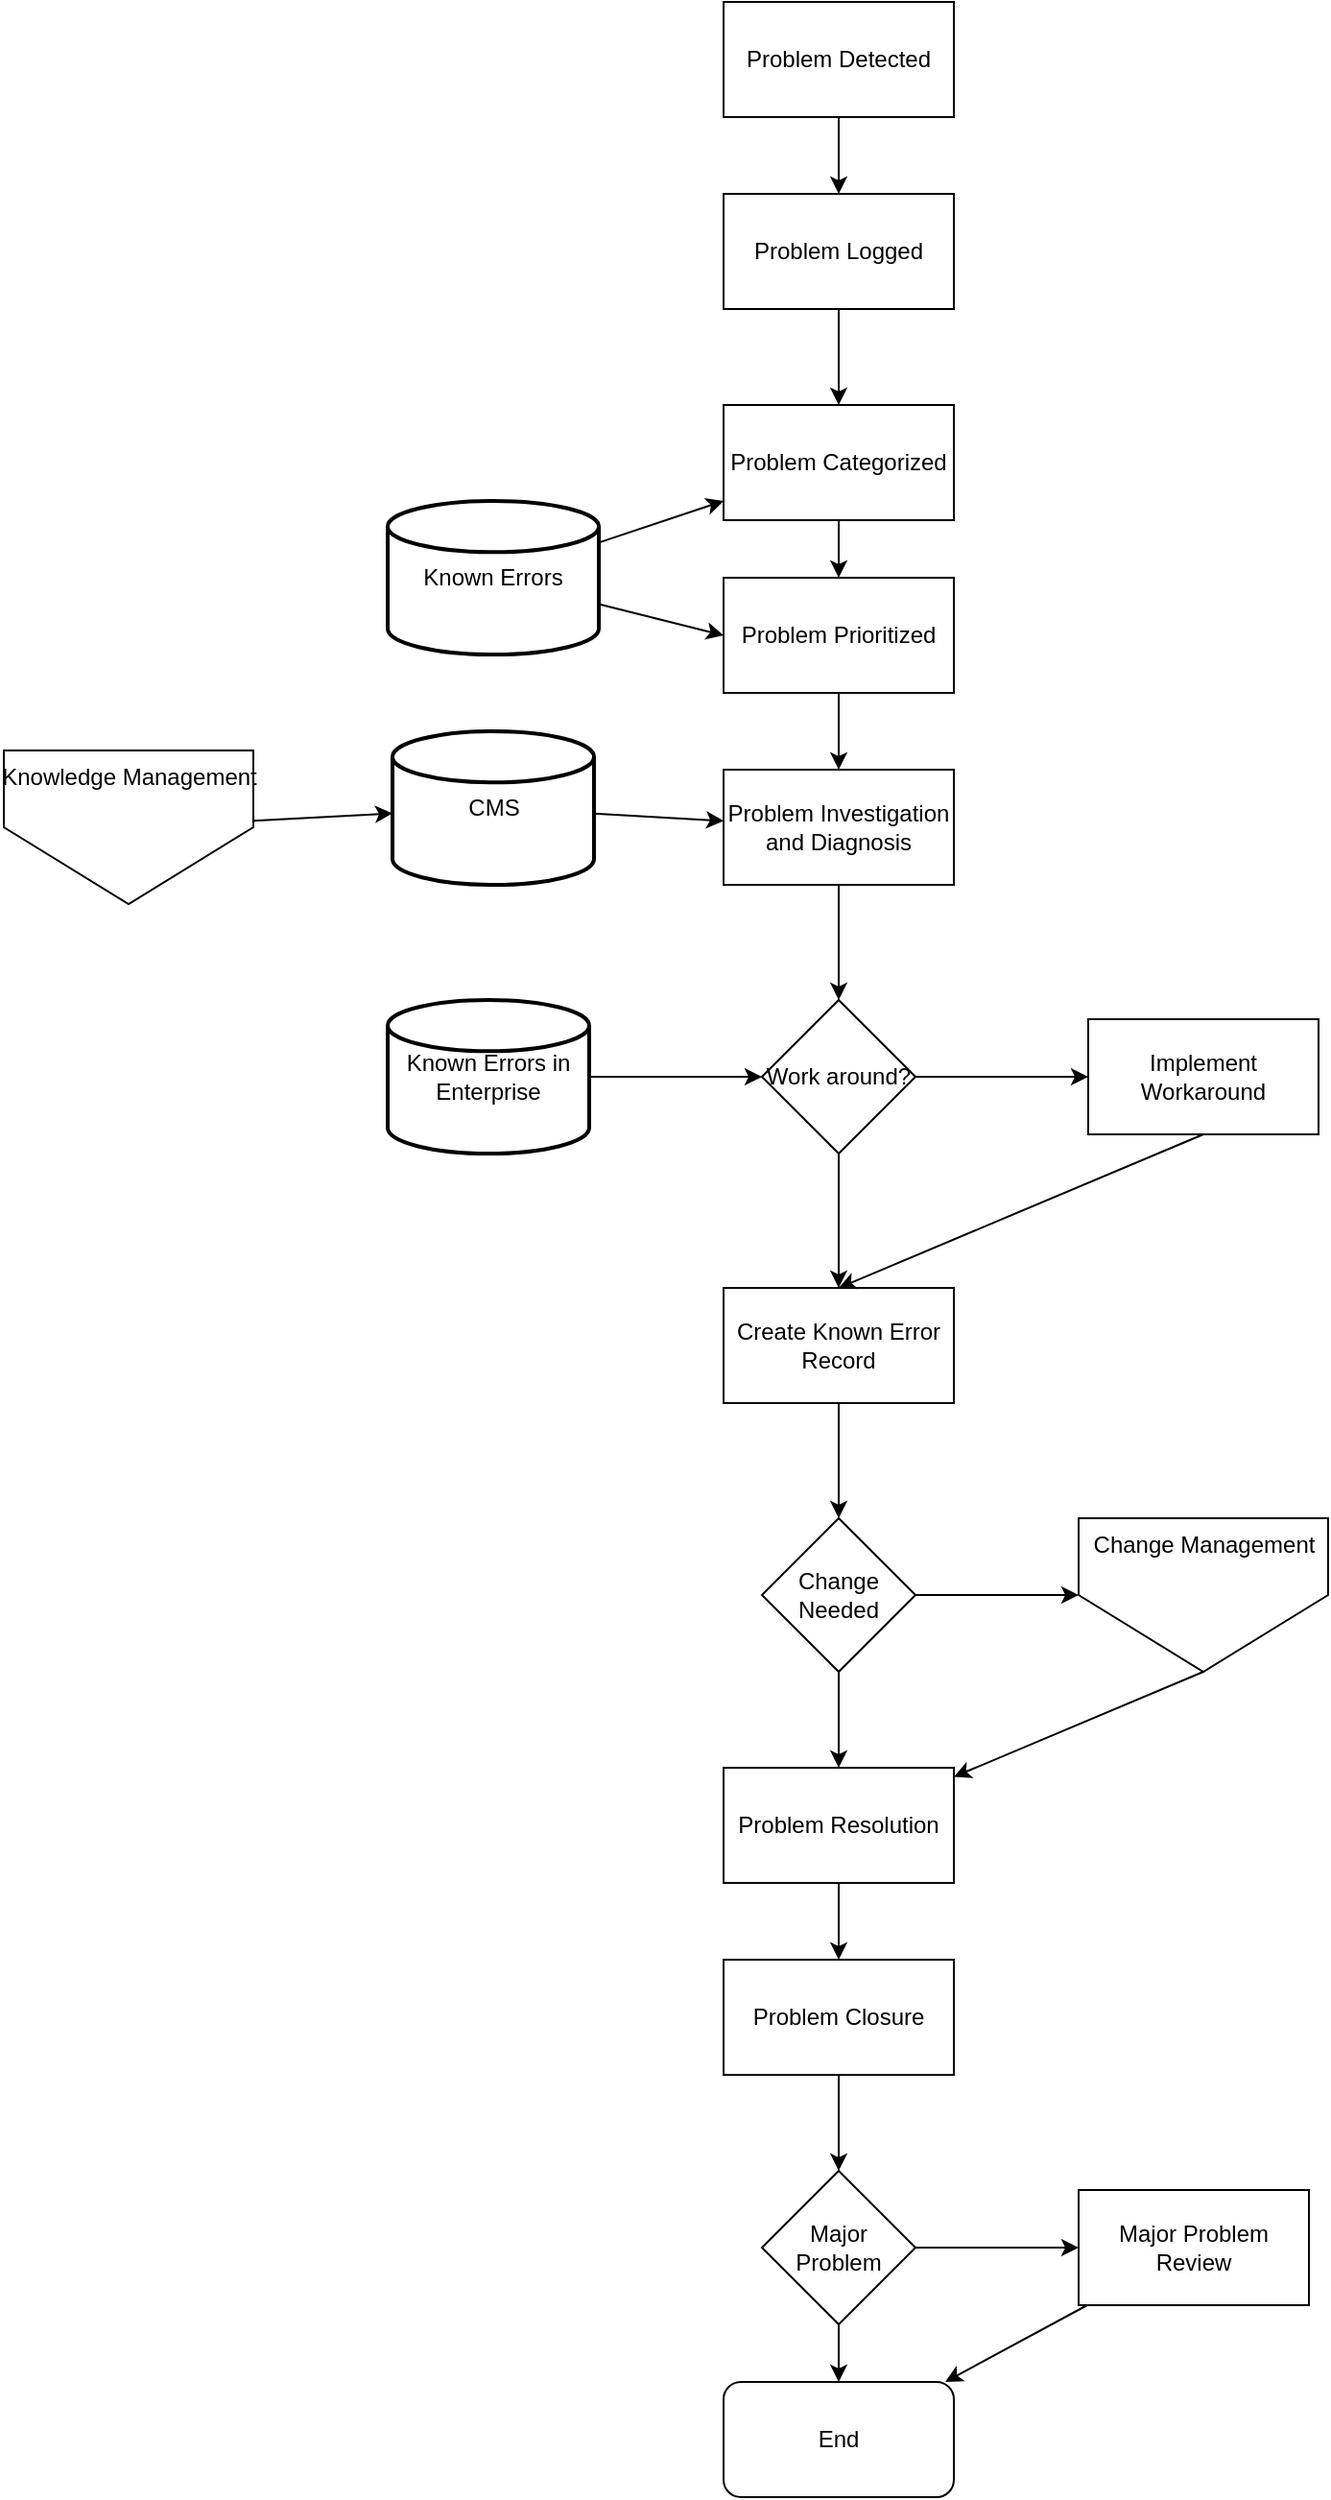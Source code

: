 <mxfile version="20.2.6"><diagram id="V1wb2GM_vianm_ZzUQRP" name="Page-1"><mxGraphModel dx="2066" dy="1137" grid="1" gridSize="10" guides="1" tooltips="1" connect="1" arrows="1" fold="1" page="1" pageScale="1" pageWidth="850" pageHeight="1100" math="0" shadow="0"><root><mxCell id="0"/><mxCell id="1" parent="0"/><mxCell id="-bUKo2dn0ouei72gZbrO-6" value="Problem Detected" style="rounded=0;whiteSpace=wrap;html=1;" vertex="1" parent="1"><mxGeometry x="445" y="130" width="120" height="60" as="geometry"/></mxCell><mxCell id="-bUKo2dn0ouei72gZbrO-7" value="Problem Logged" style="rounded=0;whiteSpace=wrap;html=1;" vertex="1" parent="1"><mxGeometry x="445" y="230" width="120" height="60" as="geometry"/></mxCell><mxCell id="-bUKo2dn0ouei72gZbrO-8" value="Problem Categorized" style="rounded=0;whiteSpace=wrap;html=1;" vertex="1" parent="1"><mxGeometry x="445" y="340" width="120" height="60" as="geometry"/></mxCell><mxCell id="-bUKo2dn0ouei72gZbrO-9" value="Problem Prioritized" style="rounded=0;whiteSpace=wrap;html=1;" vertex="1" parent="1"><mxGeometry x="445" y="430" width="120" height="60" as="geometry"/></mxCell><mxCell id="-bUKo2dn0ouei72gZbrO-10" value="Problem Investigation and Diagnosis" style="rounded=0;whiteSpace=wrap;html=1;" vertex="1" parent="1"><mxGeometry x="445" y="530" width="120" height="60" as="geometry"/></mxCell><mxCell id="-bUKo2dn0ouei72gZbrO-11" value="Work around?" style="rhombus;whiteSpace=wrap;html=1;" vertex="1" parent="1"><mxGeometry x="465" y="650" width="80" height="80" as="geometry"/></mxCell><mxCell id="-bUKo2dn0ouei72gZbrO-12" value="Implement Workaround" style="rounded=0;whiteSpace=wrap;html=1;" vertex="1" parent="1"><mxGeometry x="635" y="660" width="120" height="60" as="geometry"/></mxCell><mxCell id="-bUKo2dn0ouei72gZbrO-13" value="Create Known Error Record" style="rounded=0;whiteSpace=wrap;html=1;" vertex="1" parent="1"><mxGeometry x="445" y="800" width="120" height="60" as="geometry"/></mxCell><mxCell id="-bUKo2dn0ouei72gZbrO-14" value="Change Needed" style="rhombus;whiteSpace=wrap;html=1;" vertex="1" parent="1"><mxGeometry x="465" y="920" width="80" height="80" as="geometry"/></mxCell><mxCell id="-bUKo2dn0ouei72gZbrO-15" value="Change Management" style="verticalLabelPosition=middle;verticalAlign=top;html=1;shape=offPageConnector;rounded=0;size=0.5;" vertex="1" parent="1"><mxGeometry x="630" y="920" width="130" height="80" as="geometry"/></mxCell><mxCell id="-bUKo2dn0ouei72gZbrO-16" value="Problem Resolution" style="rounded=0;whiteSpace=wrap;html=1;" vertex="1" parent="1"><mxGeometry x="445" y="1050" width="120" height="60" as="geometry"/></mxCell><mxCell id="-bUKo2dn0ouei72gZbrO-17" value="Problem Closure" style="rounded=0;whiteSpace=wrap;html=1;" vertex="1" parent="1"><mxGeometry x="445" y="1150" width="120" height="60" as="geometry"/></mxCell><mxCell id="-bUKo2dn0ouei72gZbrO-18" value="Major Problem" style="rhombus;whiteSpace=wrap;html=1;" vertex="1" parent="1"><mxGeometry x="465" y="1260" width="80" height="80" as="geometry"/></mxCell><mxCell id="-bUKo2dn0ouei72gZbrO-19" value="Known Errors in Enterprise" style="strokeWidth=2;html=1;shape=mxgraph.flowchart.database;whiteSpace=wrap;" vertex="1" parent="1"><mxGeometry x="270" y="650" width="105" height="80" as="geometry"/></mxCell><mxCell id="-bUKo2dn0ouei72gZbrO-20" value="" style="endArrow=classic;html=1;rounded=0;" edge="1" parent="1" source="-bUKo2dn0ouei72gZbrO-19" target="-bUKo2dn0ouei72gZbrO-11"><mxGeometry width="50" height="50" relative="1" as="geometry"><mxPoint x="1080" y="500" as="sourcePoint"/><mxPoint x="1130" y="450" as="targetPoint"/></mxGeometry></mxCell><mxCell id="-bUKo2dn0ouei72gZbrO-21" value="" style="endArrow=classic;html=1;rounded=0;" edge="1" parent="1" source="-bUKo2dn0ouei72gZbrO-11" target="-bUKo2dn0ouei72gZbrO-12"><mxGeometry width="50" height="50" relative="1" as="geometry"><mxPoint x="550" y="860" as="sourcePoint"/><mxPoint x="640" y="690" as="targetPoint"/></mxGeometry></mxCell><mxCell id="-bUKo2dn0ouei72gZbrO-22" value="" style="endArrow=classic;html=1;rounded=0;entryX=0.5;entryY=0;entryDx=0;entryDy=0;exitX=0.5;exitY=1;exitDx=0;exitDy=0;" edge="1" parent="1" source="-bUKo2dn0ouei72gZbrO-12" target="-bUKo2dn0ouei72gZbrO-13"><mxGeometry width="50" height="50" relative="1" as="geometry"><mxPoint x="540" y="850" as="sourcePoint"/><mxPoint x="590" y="800" as="targetPoint"/></mxGeometry></mxCell><mxCell id="-bUKo2dn0ouei72gZbrO-23" value="" style="endArrow=classic;html=1;rounded=0;exitX=0.5;exitY=1;exitDx=0;exitDy=0;entryX=0.5;entryY=0;entryDx=0;entryDy=0;" edge="1" parent="1" source="-bUKo2dn0ouei72gZbrO-11" target="-bUKo2dn0ouei72gZbrO-13"><mxGeometry width="50" height="50" relative="1" as="geometry"><mxPoint x="1070" y="550" as="sourcePoint"/><mxPoint x="1120" y="500" as="targetPoint"/></mxGeometry></mxCell><mxCell id="-bUKo2dn0ouei72gZbrO-24" value="" style="endArrow=classic;html=1;rounded=0;exitX=0.5;exitY=1;exitDx=0;exitDy=0;" edge="1" parent="1" source="-bUKo2dn0ouei72gZbrO-6" target="-bUKo2dn0ouei72gZbrO-7"><mxGeometry width="50" height="50" relative="1" as="geometry"><mxPoint x="245" y="320" as="sourcePoint"/><mxPoint x="295" y="270" as="targetPoint"/></mxGeometry></mxCell><mxCell id="-bUKo2dn0ouei72gZbrO-25" value="" style="endArrow=classic;html=1;rounded=0;exitX=0.5;exitY=1;exitDx=0;exitDy=0;entryX=0.5;entryY=0;entryDx=0;entryDy=0;" edge="1" parent="1" source="-bUKo2dn0ouei72gZbrO-7" target="-bUKo2dn0ouei72gZbrO-8"><mxGeometry width="50" height="50" relative="1" as="geometry"><mxPoint x="285" y="390" as="sourcePoint"/><mxPoint x="335" y="340" as="targetPoint"/></mxGeometry></mxCell><mxCell id="-bUKo2dn0ouei72gZbrO-26" value="" style="endArrow=classic;html=1;rounded=0;exitX=0.5;exitY=1;exitDx=0;exitDy=0;entryX=0.5;entryY=0;entryDx=0;entryDy=0;" edge="1" parent="1" source="-bUKo2dn0ouei72gZbrO-8" target="-bUKo2dn0ouei72gZbrO-9"><mxGeometry width="50" height="50" relative="1" as="geometry"><mxPoint x="285" y="500" as="sourcePoint"/><mxPoint x="335" y="450" as="targetPoint"/></mxGeometry></mxCell><mxCell id="-bUKo2dn0ouei72gZbrO-27" value="" style="endArrow=classic;html=1;rounded=0;exitX=0.5;exitY=1;exitDx=0;exitDy=0;" edge="1" parent="1" source="-bUKo2dn0ouei72gZbrO-9" target="-bUKo2dn0ouei72gZbrO-10"><mxGeometry width="50" height="50" relative="1" as="geometry"><mxPoint x="285" y="520" as="sourcePoint"/><mxPoint x="335" y="470" as="targetPoint"/></mxGeometry></mxCell><mxCell id="-bUKo2dn0ouei72gZbrO-28" value="Known Errors" style="strokeWidth=2;html=1;shape=mxgraph.flowchart.database;whiteSpace=wrap;" vertex="1" parent="1"><mxGeometry x="270" y="390" width="110" height="80" as="geometry"/></mxCell><mxCell id="-bUKo2dn0ouei72gZbrO-29" value="" style="endArrow=classic;html=1;rounded=0;" edge="1" parent="1" source="-bUKo2dn0ouei72gZbrO-28" target="-bUKo2dn0ouei72gZbrO-8"><mxGeometry width="50" height="50" relative="1" as="geometry"><mxPoint x="990" y="340" as="sourcePoint"/><mxPoint x="1040" y="290" as="targetPoint"/></mxGeometry></mxCell><mxCell id="-bUKo2dn0ouei72gZbrO-30" value="" style="endArrow=classic;html=1;rounded=0;entryX=0;entryY=0.5;entryDx=0;entryDy=0;" edge="1" parent="1" source="-bUKo2dn0ouei72gZbrO-28" target="-bUKo2dn0ouei72gZbrO-9"><mxGeometry width="50" height="50" relative="1" as="geometry"><mxPoint x="960" y="550" as="sourcePoint"/><mxPoint x="1010" y="500" as="targetPoint"/></mxGeometry></mxCell><mxCell id="-bUKo2dn0ouei72gZbrO-31" value="" style="endArrow=classic;html=1;rounded=0;entryX=0.5;entryY=0;entryDx=0;entryDy=0;exitX=0.5;exitY=1;exitDx=0;exitDy=0;" edge="1" parent="1" source="-bUKo2dn0ouei72gZbrO-10" target="-bUKo2dn0ouei72gZbrO-11"><mxGeometry width="50" height="50" relative="1" as="geometry"><mxPoint x="530" y="630" as="sourcePoint"/><mxPoint x="580" y="580" as="targetPoint"/></mxGeometry></mxCell><mxCell id="-bUKo2dn0ouei72gZbrO-34" value="" style="endArrow=classic;html=1;rounded=0;exitX=0.5;exitY=1;exitDx=0;exitDy=0;entryX=0.5;entryY=0;entryDx=0;entryDy=0;" edge="1" parent="1" source="-bUKo2dn0ouei72gZbrO-13" target="-bUKo2dn0ouei72gZbrO-14"><mxGeometry width="50" height="50" relative="1" as="geometry"><mxPoint x="670" y="900" as="sourcePoint"/><mxPoint x="720" y="850" as="targetPoint"/></mxGeometry></mxCell><mxCell id="-bUKo2dn0ouei72gZbrO-35" value="" style="endArrow=classic;html=1;rounded=0;" edge="1" parent="1" source="-bUKo2dn0ouei72gZbrO-14" target="-bUKo2dn0ouei72gZbrO-15"><mxGeometry width="50" height="50" relative="1" as="geometry"><mxPoint x="760" y="820" as="sourcePoint"/><mxPoint x="810" y="770" as="targetPoint"/></mxGeometry></mxCell><mxCell id="-bUKo2dn0ouei72gZbrO-36" value="" style="endArrow=classic;html=1;rounded=0;" edge="1" parent="1" source="-bUKo2dn0ouei72gZbrO-14" target="-bUKo2dn0ouei72gZbrO-16"><mxGeometry width="50" height="50" relative="1" as="geometry"><mxPoint x="710" y="1150" as="sourcePoint"/><mxPoint x="760" y="1100" as="targetPoint"/></mxGeometry></mxCell><mxCell id="-bUKo2dn0ouei72gZbrO-37" value="" style="endArrow=classic;html=1;rounded=0;exitX=0.5;exitY=1;exitDx=0;exitDy=0;" edge="1" parent="1" source="-bUKo2dn0ouei72gZbrO-15" target="-bUKo2dn0ouei72gZbrO-16"><mxGeometry width="50" height="50" relative="1" as="geometry"><mxPoint x="770" y="1100" as="sourcePoint"/><mxPoint x="820" y="1050" as="targetPoint"/></mxGeometry></mxCell><mxCell id="-bUKo2dn0ouei72gZbrO-38" value="" style="endArrow=classic;html=1;rounded=0;" edge="1" parent="1" source="-bUKo2dn0ouei72gZbrO-16" target="-bUKo2dn0ouei72gZbrO-17"><mxGeometry width="50" height="50" relative="1" as="geometry"><mxPoint x="740" y="1240" as="sourcePoint"/><mxPoint x="790" y="1190" as="targetPoint"/></mxGeometry></mxCell><mxCell id="-bUKo2dn0ouei72gZbrO-39" value="" style="endArrow=classic;html=1;rounded=0;" edge="1" parent="1" source="-bUKo2dn0ouei72gZbrO-17" target="-bUKo2dn0ouei72gZbrO-18"><mxGeometry width="50" height="50" relative="1" as="geometry"><mxPoint x="730" y="1220" as="sourcePoint"/><mxPoint x="780" y="1170" as="targetPoint"/></mxGeometry></mxCell><mxCell id="-bUKo2dn0ouei72gZbrO-40" value="Major Problem Review" style="rounded=0;whiteSpace=wrap;html=1;" vertex="1" parent="1"><mxGeometry x="630" y="1270" width="120" height="60" as="geometry"/></mxCell><mxCell id="-bUKo2dn0ouei72gZbrO-41" value="" style="endArrow=classic;html=1;rounded=0;" edge="1" parent="1" source="-bUKo2dn0ouei72gZbrO-18" target="-bUKo2dn0ouei72gZbrO-40"><mxGeometry width="50" height="50" relative="1" as="geometry"><mxPoint x="770" y="1160" as="sourcePoint"/><mxPoint x="820" y="1110" as="targetPoint"/></mxGeometry></mxCell><mxCell id="-bUKo2dn0ouei72gZbrO-42" value="End" style="rounded=1;whiteSpace=wrap;html=1;" vertex="1" parent="1"><mxGeometry x="445" y="1370" width="120" height="60" as="geometry"/></mxCell><mxCell id="-bUKo2dn0ouei72gZbrO-43" value="" style="endArrow=classic;html=1;rounded=0;" edge="1" parent="1" source="-bUKo2dn0ouei72gZbrO-18" target="-bUKo2dn0ouei72gZbrO-42"><mxGeometry width="50" height="50" relative="1" as="geometry"><mxPoint x="260" y="1380" as="sourcePoint"/><mxPoint x="310" y="1330" as="targetPoint"/></mxGeometry></mxCell><mxCell id="-bUKo2dn0ouei72gZbrO-44" value="" style="endArrow=classic;html=1;rounded=0;" edge="1" parent="1" source="-bUKo2dn0ouei72gZbrO-40" target="-bUKo2dn0ouei72gZbrO-42"><mxGeometry width="50" height="50" relative="1" as="geometry"><mxPoint x="720" y="1440" as="sourcePoint"/><mxPoint x="770" y="1390" as="targetPoint"/></mxGeometry></mxCell><mxCell id="-bUKo2dn0ouei72gZbrO-45" value="CMS" style="strokeWidth=2;html=1;shape=mxgraph.flowchart.database;whiteSpace=wrap;" vertex="1" parent="1"><mxGeometry x="272.5" y="510" width="105" height="80" as="geometry"/></mxCell><mxCell id="-bUKo2dn0ouei72gZbrO-46" value="" style="endArrow=classic;html=1;rounded=0;" edge="1" parent="1" source="-bUKo2dn0ouei72gZbrO-47" target="-bUKo2dn0ouei72gZbrO-45"><mxGeometry width="50" height="50" relative="1" as="geometry"><mxPoint x="50" y="660" as="sourcePoint"/><mxPoint x="120" y="610" as="targetPoint"/></mxGeometry></mxCell><mxCell id="-bUKo2dn0ouei72gZbrO-47" value="Knowledge Management" style="verticalLabelPosition=middle;verticalAlign=top;html=1;shape=offPageConnector;rounded=0;size=0.5;" vertex="1" parent="1"><mxGeometry x="70" y="520" width="130" height="80" as="geometry"/></mxCell><mxCell id="-bUKo2dn0ouei72gZbrO-48" value="" style="endArrow=classic;html=1;rounded=0;" edge="1" parent="1" source="-bUKo2dn0ouei72gZbrO-45" target="-bUKo2dn0ouei72gZbrO-10"><mxGeometry width="50" height="50" relative="1" as="geometry"><mxPoint x="880" y="560" as="sourcePoint"/><mxPoint x="930" y="510" as="targetPoint"/></mxGeometry></mxCell></root></mxGraphModel></diagram></mxfile>